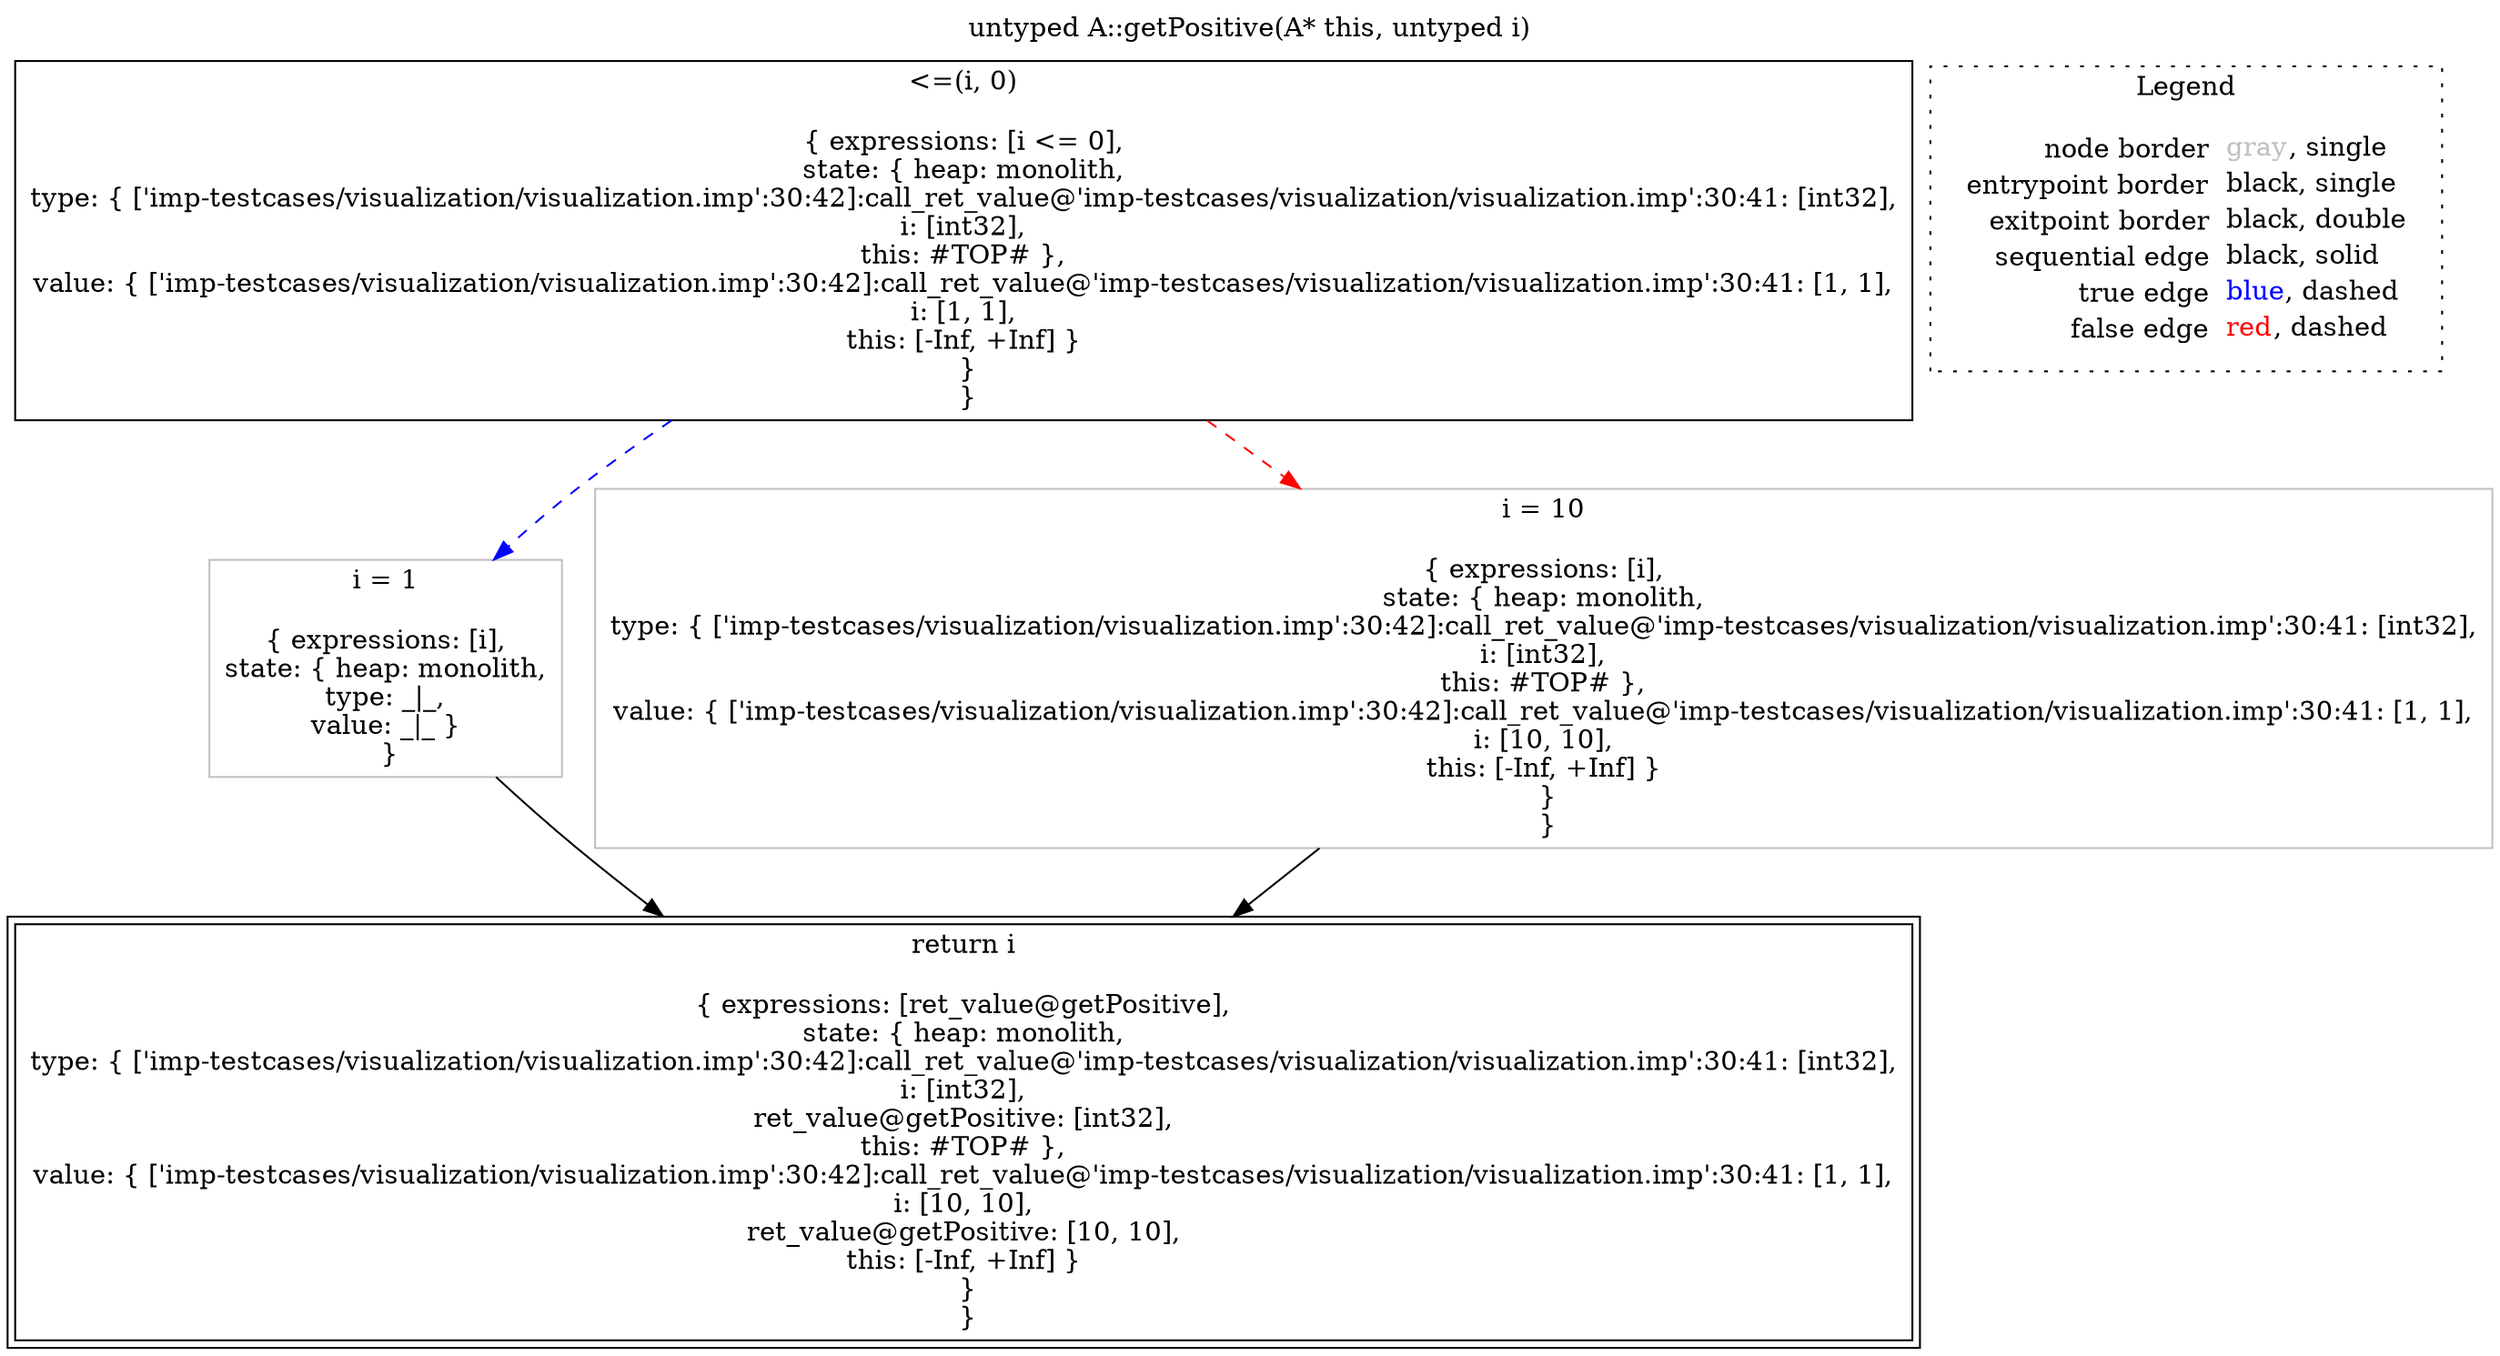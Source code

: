 digraph {
	labelloc="t";
	label="untyped A::getPositive(A* this, untyped i)";
	"node0" [shape="rect",color="black",label=<&lt;=(i, 0)<BR/><BR/>{ expressions: [i &lt;= 0],<BR/>state: { heap: monolith,<BR/>type: { ['imp-testcases/visualization/visualization.imp':30:42]:call_ret_value@'imp-testcases/visualization/visualization.imp':30:41: [int32],<BR/>i: [int32],<BR/>this: #TOP# },<BR/>value: { ['imp-testcases/visualization/visualization.imp':30:42]:call_ret_value@'imp-testcases/visualization/visualization.imp':30:41: [1, 1],<BR/>i: [1, 1],<BR/>this: [-Inf, +Inf] }<BR/> }<BR/> }<BR/>>];
	"node3" [shape="rect",color="gray",label=<i = 1<BR/><BR/>{ expressions: [i],<BR/>state: { heap: monolith,<BR/>type: _|_,<BR/>value: _|_ }<BR/> }<BR/>>];
	"node6" [shape="rect",color="gray",label=<i = 10<BR/><BR/>{ expressions: [i],<BR/>state: { heap: monolith,<BR/>type: { ['imp-testcases/visualization/visualization.imp':30:42]:call_ret_value@'imp-testcases/visualization/visualization.imp':30:41: [int32],<BR/>i: [int32],<BR/>this: #TOP# },<BR/>value: { ['imp-testcases/visualization/visualization.imp':30:42]:call_ret_value@'imp-testcases/visualization/visualization.imp':30:41: [1, 1],<BR/>i: [10, 10],<BR/>this: [-Inf, +Inf] }<BR/> }<BR/> }<BR/>>];
	"node9" [shape="rect",color="black",peripheries="2",label=<return i<BR/><BR/>{ expressions: [ret_value@getPositive],<BR/>state: { heap: monolith,<BR/>type: { ['imp-testcases/visualization/visualization.imp':30:42]:call_ret_value@'imp-testcases/visualization/visualization.imp':30:41: [int32],<BR/>i: [int32],<BR/>ret_value@getPositive: [int32],<BR/>this: #TOP# },<BR/>value: { ['imp-testcases/visualization/visualization.imp':30:42]:call_ret_value@'imp-testcases/visualization/visualization.imp':30:41: [1, 1],<BR/>i: [10, 10],<BR/>ret_value@getPositive: [10, 10],<BR/>this: [-Inf, +Inf] }<BR/> }<BR/> }<BR/>>];
	"node0" -> "node3" [color="blue",style="dashed"];
	"node0" -> "node6" [color="red",style="dashed"];
	"node3" -> "node9" [color="black"];
	"node6" -> "node9" [color="black"];
subgraph cluster_legend {
	label="Legend";
	style=dotted;
	node [shape=plaintext];
	"legend" [label=<<table border="0" cellpadding="2" cellspacing="0" cellborder="0"><tr><td align="right">node border&nbsp;</td><td align="left"><font color="gray">gray</font>, single</td></tr><tr><td align="right">entrypoint border&nbsp;</td><td align="left"><font color="black">black</font>, single</td></tr><tr><td align="right">exitpoint border&nbsp;</td><td align="left"><font color="black">black</font>, double</td></tr><tr><td align="right">sequential edge&nbsp;</td><td align="left"><font color="black">black</font>, solid</td></tr><tr><td align="right">true edge&nbsp;</td><td align="left"><font color="blue">blue</font>, dashed</td></tr><tr><td align="right">false edge&nbsp;</td><td align="left"><font color="red">red</font>, dashed</td></tr></table>>];
}

}
